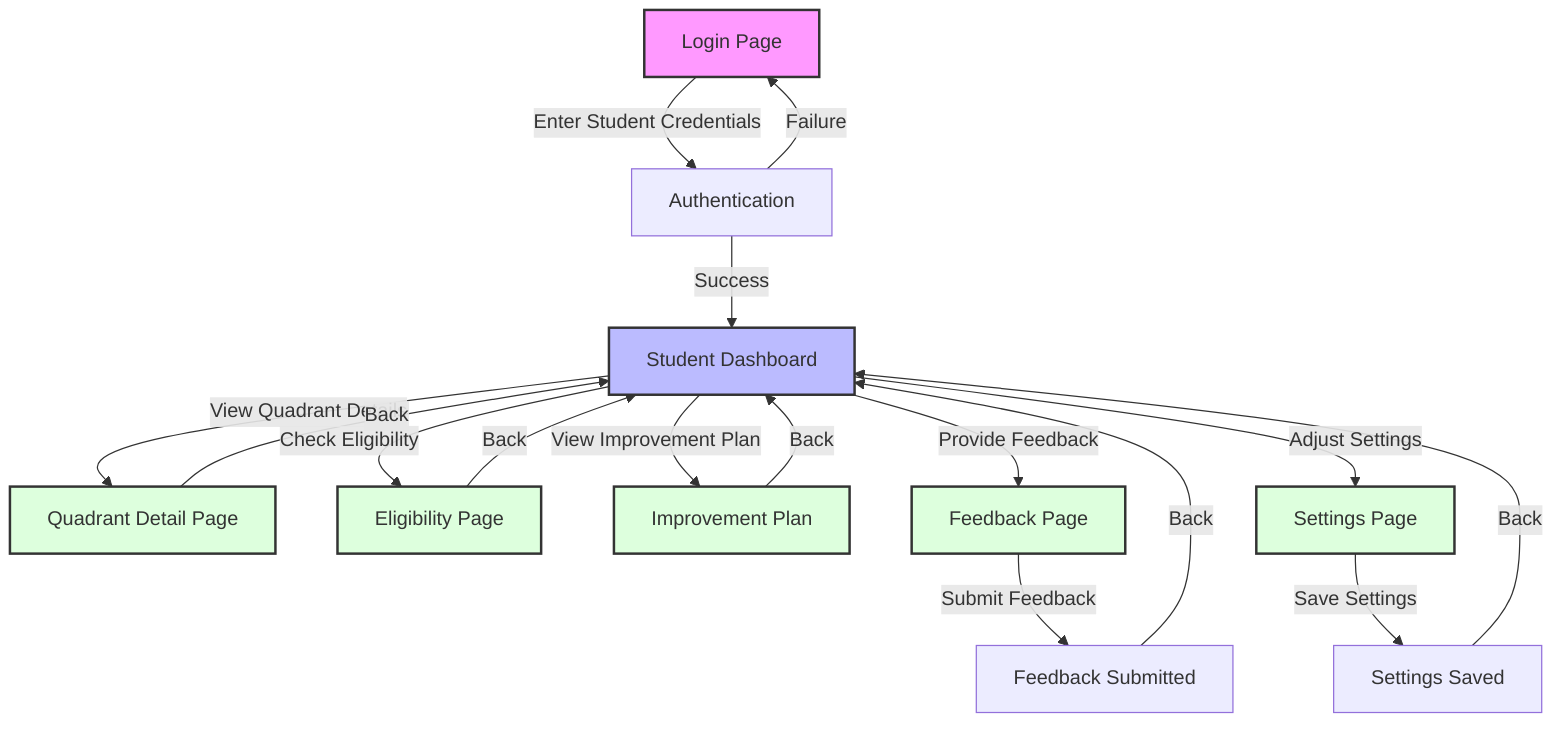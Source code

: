 graph TD
    A[Login Page] -->|Enter Student Credentials| B[Authentication]
    B -->|Success| C[Student Dashboard]
    B -->|Failure| A
    
    C -->|View Quadrant Details| D[Quadrant Detail Page]
    C -->|Check Eligibility| E[Eligibility Page]
    C -->|View Improvement Plan| F[Improvement Plan]
    C -->|Provide Feedback| G[Feedback Page]
    C -->|Adjust Settings| H[Settings Page]
    
    D -->|Back| C
    E -->|Back| C
    F -->|Back| C
    G -->|Submit Feedback| G1[Feedback Submitted]
    G1 -->|Back| C
    H -->|Save Settings| H1[Settings Saved]
    H1 -->|Back| C
    
    style A fill:#f9f,stroke:#333,stroke-width:2px
    style C fill:#bbf,stroke:#333,stroke-width:2px
    style D fill:#dfd,stroke:#333,stroke-width:2px
    style E fill:#dfd,stroke:#333,stroke-width:2px
    style F fill:#dfd,stroke:#333,stroke-width:2px
    style G fill:#dfd,stroke:#333,stroke-width:2px
    style H fill:#dfd,stroke:#333,stroke-width:2px